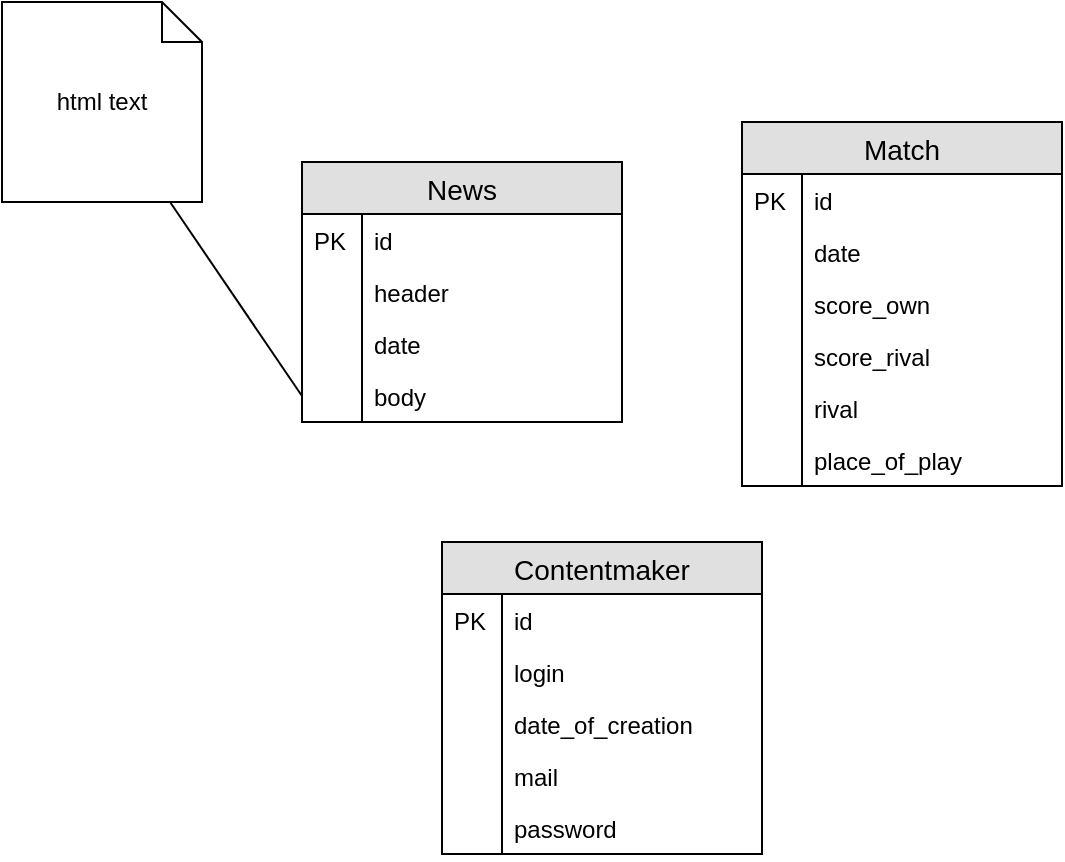 <mxfile version="12.6.5" type="device"><diagram id="NStaQEpXX_XJ8X9nhUiN" name="Page-1"><mxGraphModel dx="628" dy="457" grid="1" gridSize="10" guides="1" tooltips="1" connect="1" arrows="1" fold="1" page="1" pageScale="1" pageWidth="827" pageHeight="1169" math="0" shadow="0"><root><mxCell id="0"/><mxCell id="1" parent="0"/><mxCell id="j3wrJCEqULS9mSEvkUcd-1" value="News" style="swimlane;fontStyle=0;childLayout=stackLayout;horizontal=1;startSize=26;fillColor=#e0e0e0;horizontalStack=0;resizeParent=1;resizeParentMax=0;resizeLast=0;collapsible=1;marginBottom=0;swimlaneFillColor=#ffffff;align=center;fontSize=14;" parent="1" vertex="1"><mxGeometry x="210" y="130" width="160" height="130" as="geometry"/></mxCell><mxCell id="j3wrJCEqULS9mSEvkUcd-2" value="id" style="shape=partialRectangle;top=0;left=0;right=0;bottom=0;align=left;verticalAlign=top;fillColor=none;spacingLeft=34;spacingRight=4;overflow=hidden;rotatable=0;points=[[0,0.5],[1,0.5]];portConstraint=eastwest;dropTarget=0;fontSize=12;" parent="j3wrJCEqULS9mSEvkUcd-1" vertex="1"><mxGeometry y="26" width="160" height="26" as="geometry"/></mxCell><mxCell id="j3wrJCEqULS9mSEvkUcd-3" value="PK" style="shape=partialRectangle;top=0;left=0;bottom=0;fillColor=none;align=left;verticalAlign=top;spacingLeft=4;spacingRight=4;overflow=hidden;rotatable=0;points=[];portConstraint=eastwest;part=1;fontSize=12;" parent="j3wrJCEqULS9mSEvkUcd-2" vertex="1" connectable="0"><mxGeometry width="30" height="26" as="geometry"/></mxCell><mxCell id="j3wrJCEqULS9mSEvkUcd-4" value="header" style="shape=partialRectangle;top=0;left=0;right=0;bottom=0;align=left;verticalAlign=top;fillColor=none;spacingLeft=34;spacingRight=4;overflow=hidden;rotatable=0;points=[[0,0.5],[1,0.5]];portConstraint=eastwest;dropTarget=0;fontSize=12;" parent="j3wrJCEqULS9mSEvkUcd-1" vertex="1"><mxGeometry y="52" width="160" height="26" as="geometry"/></mxCell><mxCell id="j3wrJCEqULS9mSEvkUcd-5" value="" style="shape=partialRectangle;top=0;left=0;bottom=0;fillColor=none;align=left;verticalAlign=top;spacingLeft=4;spacingRight=4;overflow=hidden;rotatable=0;points=[];portConstraint=eastwest;part=1;fontSize=12;" parent="j3wrJCEqULS9mSEvkUcd-4" vertex="1" connectable="0"><mxGeometry width="30" height="26" as="geometry"/></mxCell><mxCell id="j3wrJCEqULS9mSEvkUcd-6" value="date" style="shape=partialRectangle;top=0;left=0;right=0;bottom=0;align=left;verticalAlign=top;fillColor=none;spacingLeft=34;spacingRight=4;overflow=hidden;rotatable=0;points=[[0,0.5],[1,0.5]];portConstraint=eastwest;dropTarget=0;fontSize=12;" parent="j3wrJCEqULS9mSEvkUcd-1" vertex="1"><mxGeometry y="78" width="160" height="26" as="geometry"/></mxCell><mxCell id="j3wrJCEqULS9mSEvkUcd-7" value="" style="shape=partialRectangle;top=0;left=0;bottom=0;fillColor=none;align=left;verticalAlign=top;spacingLeft=4;spacingRight=4;overflow=hidden;rotatable=0;points=[];portConstraint=eastwest;part=1;fontSize=12;" parent="j3wrJCEqULS9mSEvkUcd-6" vertex="1" connectable="0"><mxGeometry width="30" height="26" as="geometry"/></mxCell><mxCell id="j3wrJCEqULS9mSEvkUcd-8" value="body" style="shape=partialRectangle;top=0;left=0;right=0;bottom=0;align=left;verticalAlign=top;fillColor=none;spacingLeft=34;spacingRight=4;overflow=hidden;rotatable=0;points=[[0,0.5],[1,0.5]];portConstraint=eastwest;dropTarget=0;fontSize=12;" parent="j3wrJCEqULS9mSEvkUcd-1" vertex="1"><mxGeometry y="104" width="160" height="26" as="geometry"/></mxCell><mxCell id="j3wrJCEqULS9mSEvkUcd-9" value="" style="shape=partialRectangle;top=0;left=0;bottom=0;fillColor=none;align=left;verticalAlign=top;spacingLeft=4;spacingRight=4;overflow=hidden;rotatable=0;points=[];portConstraint=eastwest;part=1;fontSize=12;" parent="j3wrJCEqULS9mSEvkUcd-8" vertex="1" connectable="0"><mxGeometry width="30" height="26" as="geometry"/></mxCell><mxCell id="j3wrJCEqULS9mSEvkUcd-10" value="Contentmaker" style="swimlane;fontStyle=0;childLayout=stackLayout;horizontal=1;startSize=26;fillColor=#e0e0e0;horizontalStack=0;resizeParent=1;resizeParentMax=0;resizeLast=0;collapsible=1;marginBottom=0;swimlaneFillColor=#ffffff;align=center;fontSize=14;" parent="1" vertex="1"><mxGeometry x="280" y="320" width="160" height="156" as="geometry"/></mxCell><mxCell id="j3wrJCEqULS9mSEvkUcd-11" value="id" style="shape=partialRectangle;top=0;left=0;right=0;bottom=0;align=left;verticalAlign=top;fillColor=none;spacingLeft=34;spacingRight=4;overflow=hidden;rotatable=0;points=[[0,0.5],[1,0.5]];portConstraint=eastwest;dropTarget=0;fontSize=12;" parent="j3wrJCEqULS9mSEvkUcd-10" vertex="1"><mxGeometry y="26" width="160" height="26" as="geometry"/></mxCell><mxCell id="j3wrJCEqULS9mSEvkUcd-12" value="PK" style="shape=partialRectangle;top=0;left=0;bottom=0;fillColor=none;align=left;verticalAlign=top;spacingLeft=4;spacingRight=4;overflow=hidden;rotatable=0;points=[];portConstraint=eastwest;part=1;fontSize=12;" parent="j3wrJCEqULS9mSEvkUcd-11" vertex="1" connectable="0"><mxGeometry width="30" height="26" as="geometry"/></mxCell><mxCell id="j3wrJCEqULS9mSEvkUcd-13" value="login" style="shape=partialRectangle;top=0;left=0;right=0;bottom=0;align=left;verticalAlign=top;fillColor=none;spacingLeft=34;spacingRight=4;overflow=hidden;rotatable=0;points=[[0,0.5],[1,0.5]];portConstraint=eastwest;dropTarget=0;fontSize=12;" parent="j3wrJCEqULS9mSEvkUcd-10" vertex="1"><mxGeometry y="52" width="160" height="26" as="geometry"/></mxCell><mxCell id="j3wrJCEqULS9mSEvkUcd-14" value="" style="shape=partialRectangle;top=0;left=0;bottom=0;fillColor=none;align=left;verticalAlign=top;spacingLeft=4;spacingRight=4;overflow=hidden;rotatable=0;points=[];portConstraint=eastwest;part=1;fontSize=12;" parent="j3wrJCEqULS9mSEvkUcd-13" vertex="1" connectable="0"><mxGeometry width="30" height="26" as="geometry"/></mxCell><mxCell id="j3wrJCEqULS9mSEvkUcd-15" value="date_of_creation" style="shape=partialRectangle;top=0;left=0;right=0;bottom=0;align=left;verticalAlign=top;fillColor=none;spacingLeft=34;spacingRight=4;overflow=hidden;rotatable=0;points=[[0,0.5],[1,0.5]];portConstraint=eastwest;dropTarget=0;fontSize=12;" parent="j3wrJCEqULS9mSEvkUcd-10" vertex="1"><mxGeometry y="78" width="160" height="26" as="geometry"/></mxCell><mxCell id="j3wrJCEqULS9mSEvkUcd-16" value="" style="shape=partialRectangle;top=0;left=0;bottom=0;fillColor=none;align=left;verticalAlign=top;spacingLeft=4;spacingRight=4;overflow=hidden;rotatable=0;points=[];portConstraint=eastwest;part=1;fontSize=12;" parent="j3wrJCEqULS9mSEvkUcd-15" vertex="1" connectable="0"><mxGeometry width="30" height="26" as="geometry"/></mxCell><mxCell id="j3wrJCEqULS9mSEvkUcd-17" value="mail" style="shape=partialRectangle;top=0;left=0;right=0;bottom=0;align=left;verticalAlign=top;fillColor=none;spacingLeft=34;spacingRight=4;overflow=hidden;rotatable=0;points=[[0,0.5],[1,0.5]];portConstraint=eastwest;dropTarget=0;fontSize=12;" parent="j3wrJCEqULS9mSEvkUcd-10" vertex="1"><mxGeometry y="104" width="160" height="26" as="geometry"/></mxCell><mxCell id="j3wrJCEqULS9mSEvkUcd-18" value="" style="shape=partialRectangle;top=0;left=0;bottom=0;fillColor=none;align=left;verticalAlign=top;spacingLeft=4;spacingRight=4;overflow=hidden;rotatable=0;points=[];portConstraint=eastwest;part=1;fontSize=12;" parent="j3wrJCEqULS9mSEvkUcd-17" vertex="1" connectable="0"><mxGeometry width="30" height="26" as="geometry"/></mxCell><mxCell id="j3wrJCEqULS9mSEvkUcd-19" value="password" style="shape=partialRectangle;top=0;left=0;right=0;bottom=0;align=left;verticalAlign=top;fillColor=none;spacingLeft=34;spacingRight=4;overflow=hidden;rotatable=0;points=[[0,0.5],[1,0.5]];portConstraint=eastwest;dropTarget=0;fontSize=12;" parent="j3wrJCEqULS9mSEvkUcd-10" vertex="1"><mxGeometry y="130" width="160" height="26" as="geometry"/></mxCell><mxCell id="j3wrJCEqULS9mSEvkUcd-20" value="" style="shape=partialRectangle;top=0;left=0;bottom=0;fillColor=none;align=left;verticalAlign=top;spacingLeft=4;spacingRight=4;overflow=hidden;rotatable=0;points=[];portConstraint=eastwest;part=1;fontSize=12;" parent="j3wrJCEqULS9mSEvkUcd-19" vertex="1" connectable="0"><mxGeometry width="30" height="26" as="geometry"/></mxCell><mxCell id="j3wrJCEqULS9mSEvkUcd-21" value="Match" style="swimlane;fontStyle=0;childLayout=stackLayout;horizontal=1;startSize=26;fillColor=#e0e0e0;horizontalStack=0;resizeParent=1;resizeParentMax=0;resizeLast=0;collapsible=1;marginBottom=0;swimlaneFillColor=#ffffff;align=center;fontSize=14;" parent="1" vertex="1"><mxGeometry x="430" y="110" width="160" height="182" as="geometry"/></mxCell><mxCell id="j3wrJCEqULS9mSEvkUcd-22" value="id" style="shape=partialRectangle;top=0;left=0;right=0;bottom=0;align=left;verticalAlign=top;fillColor=none;spacingLeft=34;spacingRight=4;overflow=hidden;rotatable=0;points=[[0,0.5],[1,0.5]];portConstraint=eastwest;dropTarget=0;fontSize=12;" parent="j3wrJCEqULS9mSEvkUcd-21" vertex="1"><mxGeometry y="26" width="160" height="26" as="geometry"/></mxCell><mxCell id="j3wrJCEqULS9mSEvkUcd-23" value="PK" style="shape=partialRectangle;top=0;left=0;bottom=0;fillColor=none;align=left;verticalAlign=top;spacingLeft=4;spacingRight=4;overflow=hidden;rotatable=0;points=[];portConstraint=eastwest;part=1;fontSize=12;" parent="j3wrJCEqULS9mSEvkUcd-22" vertex="1" connectable="0"><mxGeometry width="30" height="26" as="geometry"/></mxCell><mxCell id="j3wrJCEqULS9mSEvkUcd-24" value="date" style="shape=partialRectangle;top=0;left=0;right=0;bottom=0;align=left;verticalAlign=top;fillColor=none;spacingLeft=34;spacingRight=4;overflow=hidden;rotatable=0;points=[[0,0.5],[1,0.5]];portConstraint=eastwest;dropTarget=0;fontSize=12;" parent="j3wrJCEqULS9mSEvkUcd-21" vertex="1"><mxGeometry y="52" width="160" height="26" as="geometry"/></mxCell><mxCell id="j3wrJCEqULS9mSEvkUcd-25" value="" style="shape=partialRectangle;top=0;left=0;bottom=0;fillColor=none;align=left;verticalAlign=top;spacingLeft=4;spacingRight=4;overflow=hidden;rotatable=0;points=[];portConstraint=eastwest;part=1;fontSize=12;" parent="j3wrJCEqULS9mSEvkUcd-24" vertex="1" connectable="0"><mxGeometry width="30" height="26" as="geometry"/></mxCell><mxCell id="HbmHLj_nhRvS9c-CsLah-1" value="score_own" style="shape=partialRectangle;top=0;left=0;right=0;bottom=0;align=left;verticalAlign=top;fillColor=none;spacingLeft=34;spacingRight=4;overflow=hidden;rotatable=0;points=[[0,0.5],[1,0.5]];portConstraint=eastwest;dropTarget=0;fontSize=12;" parent="j3wrJCEqULS9mSEvkUcd-21" vertex="1"><mxGeometry y="78" width="160" height="26" as="geometry"/></mxCell><mxCell id="HbmHLj_nhRvS9c-CsLah-2" value="" style="shape=partialRectangle;top=0;left=0;bottom=0;fillColor=none;align=left;verticalAlign=top;spacingLeft=4;spacingRight=4;overflow=hidden;rotatable=0;points=[];portConstraint=eastwest;part=1;fontSize=12;" parent="HbmHLj_nhRvS9c-CsLah-1" vertex="1" connectable="0"><mxGeometry width="30" height="26" as="geometry"/></mxCell><mxCell id="j3wrJCEqULS9mSEvkUcd-26" value="score_rival" style="shape=partialRectangle;top=0;left=0;right=0;bottom=0;align=left;verticalAlign=top;fillColor=none;spacingLeft=34;spacingRight=4;overflow=hidden;rotatable=0;points=[[0,0.5],[1,0.5]];portConstraint=eastwest;dropTarget=0;fontSize=12;" parent="j3wrJCEqULS9mSEvkUcd-21" vertex="1"><mxGeometry y="104" width="160" height="26" as="geometry"/></mxCell><mxCell id="j3wrJCEqULS9mSEvkUcd-27" value="" style="shape=partialRectangle;top=0;left=0;bottom=0;fillColor=none;align=left;verticalAlign=top;spacingLeft=4;spacingRight=4;overflow=hidden;rotatable=0;points=[];portConstraint=eastwest;part=1;fontSize=12;" parent="j3wrJCEqULS9mSEvkUcd-26" vertex="1" connectable="0"><mxGeometry width="30" height="26" as="geometry"/></mxCell><mxCell id="j3wrJCEqULS9mSEvkUcd-28" value="rival" style="shape=partialRectangle;top=0;left=0;right=0;bottom=0;align=left;verticalAlign=top;fillColor=none;spacingLeft=34;spacingRight=4;overflow=hidden;rotatable=0;points=[[0,0.5],[1,0.5]];portConstraint=eastwest;dropTarget=0;fontSize=12;" parent="j3wrJCEqULS9mSEvkUcd-21" vertex="1"><mxGeometry y="130" width="160" height="26" as="geometry"/></mxCell><mxCell id="j3wrJCEqULS9mSEvkUcd-29" value="" style="shape=partialRectangle;top=0;left=0;bottom=0;fillColor=none;align=left;verticalAlign=top;spacingLeft=4;spacingRight=4;overflow=hidden;rotatable=0;points=[];portConstraint=eastwest;part=1;fontSize=12;" parent="j3wrJCEqULS9mSEvkUcd-28" vertex="1" connectable="0"><mxGeometry width="30" height="26" as="geometry"/></mxCell><mxCell id="j3wrJCEqULS9mSEvkUcd-30" value="place_of_play" style="shape=partialRectangle;top=0;left=0;right=0;bottom=0;align=left;verticalAlign=top;fillColor=none;spacingLeft=34;spacingRight=4;overflow=hidden;rotatable=0;points=[[0,0.5],[1,0.5]];portConstraint=eastwest;dropTarget=0;fontSize=12;" parent="j3wrJCEqULS9mSEvkUcd-21" vertex="1"><mxGeometry y="156" width="160" height="26" as="geometry"/></mxCell><mxCell id="j3wrJCEqULS9mSEvkUcd-31" value="" style="shape=partialRectangle;top=0;left=0;bottom=0;fillColor=none;align=left;verticalAlign=top;spacingLeft=4;spacingRight=4;overflow=hidden;rotatable=0;points=[];portConstraint=eastwest;part=1;fontSize=12;" parent="j3wrJCEqULS9mSEvkUcd-30" vertex="1" connectable="0"><mxGeometry width="30" height="26" as="geometry"/></mxCell><mxCell id="j3wrJCEqULS9mSEvkUcd-41" value="html text" style="shape=note;size=20;whiteSpace=wrap;html=1;fontSize=12;" parent="1" vertex="1"><mxGeometry x="60" y="50" width="100" height="100" as="geometry"/></mxCell><mxCell id="j3wrJCEqULS9mSEvkUcd-42" value="" style="endArrow=none;html=1;rounded=0;fontSize=12;entryX=0;entryY=0.5;entryDx=0;entryDy=0;" parent="1" source="j3wrJCEqULS9mSEvkUcd-41" target="j3wrJCEqULS9mSEvkUcd-8" edge="1"><mxGeometry relative="1" as="geometry"><mxPoint x="40" y="190" as="sourcePoint"/><mxPoint x="200" y="190" as="targetPoint"/></mxGeometry></mxCell></root></mxGraphModel></diagram></mxfile>